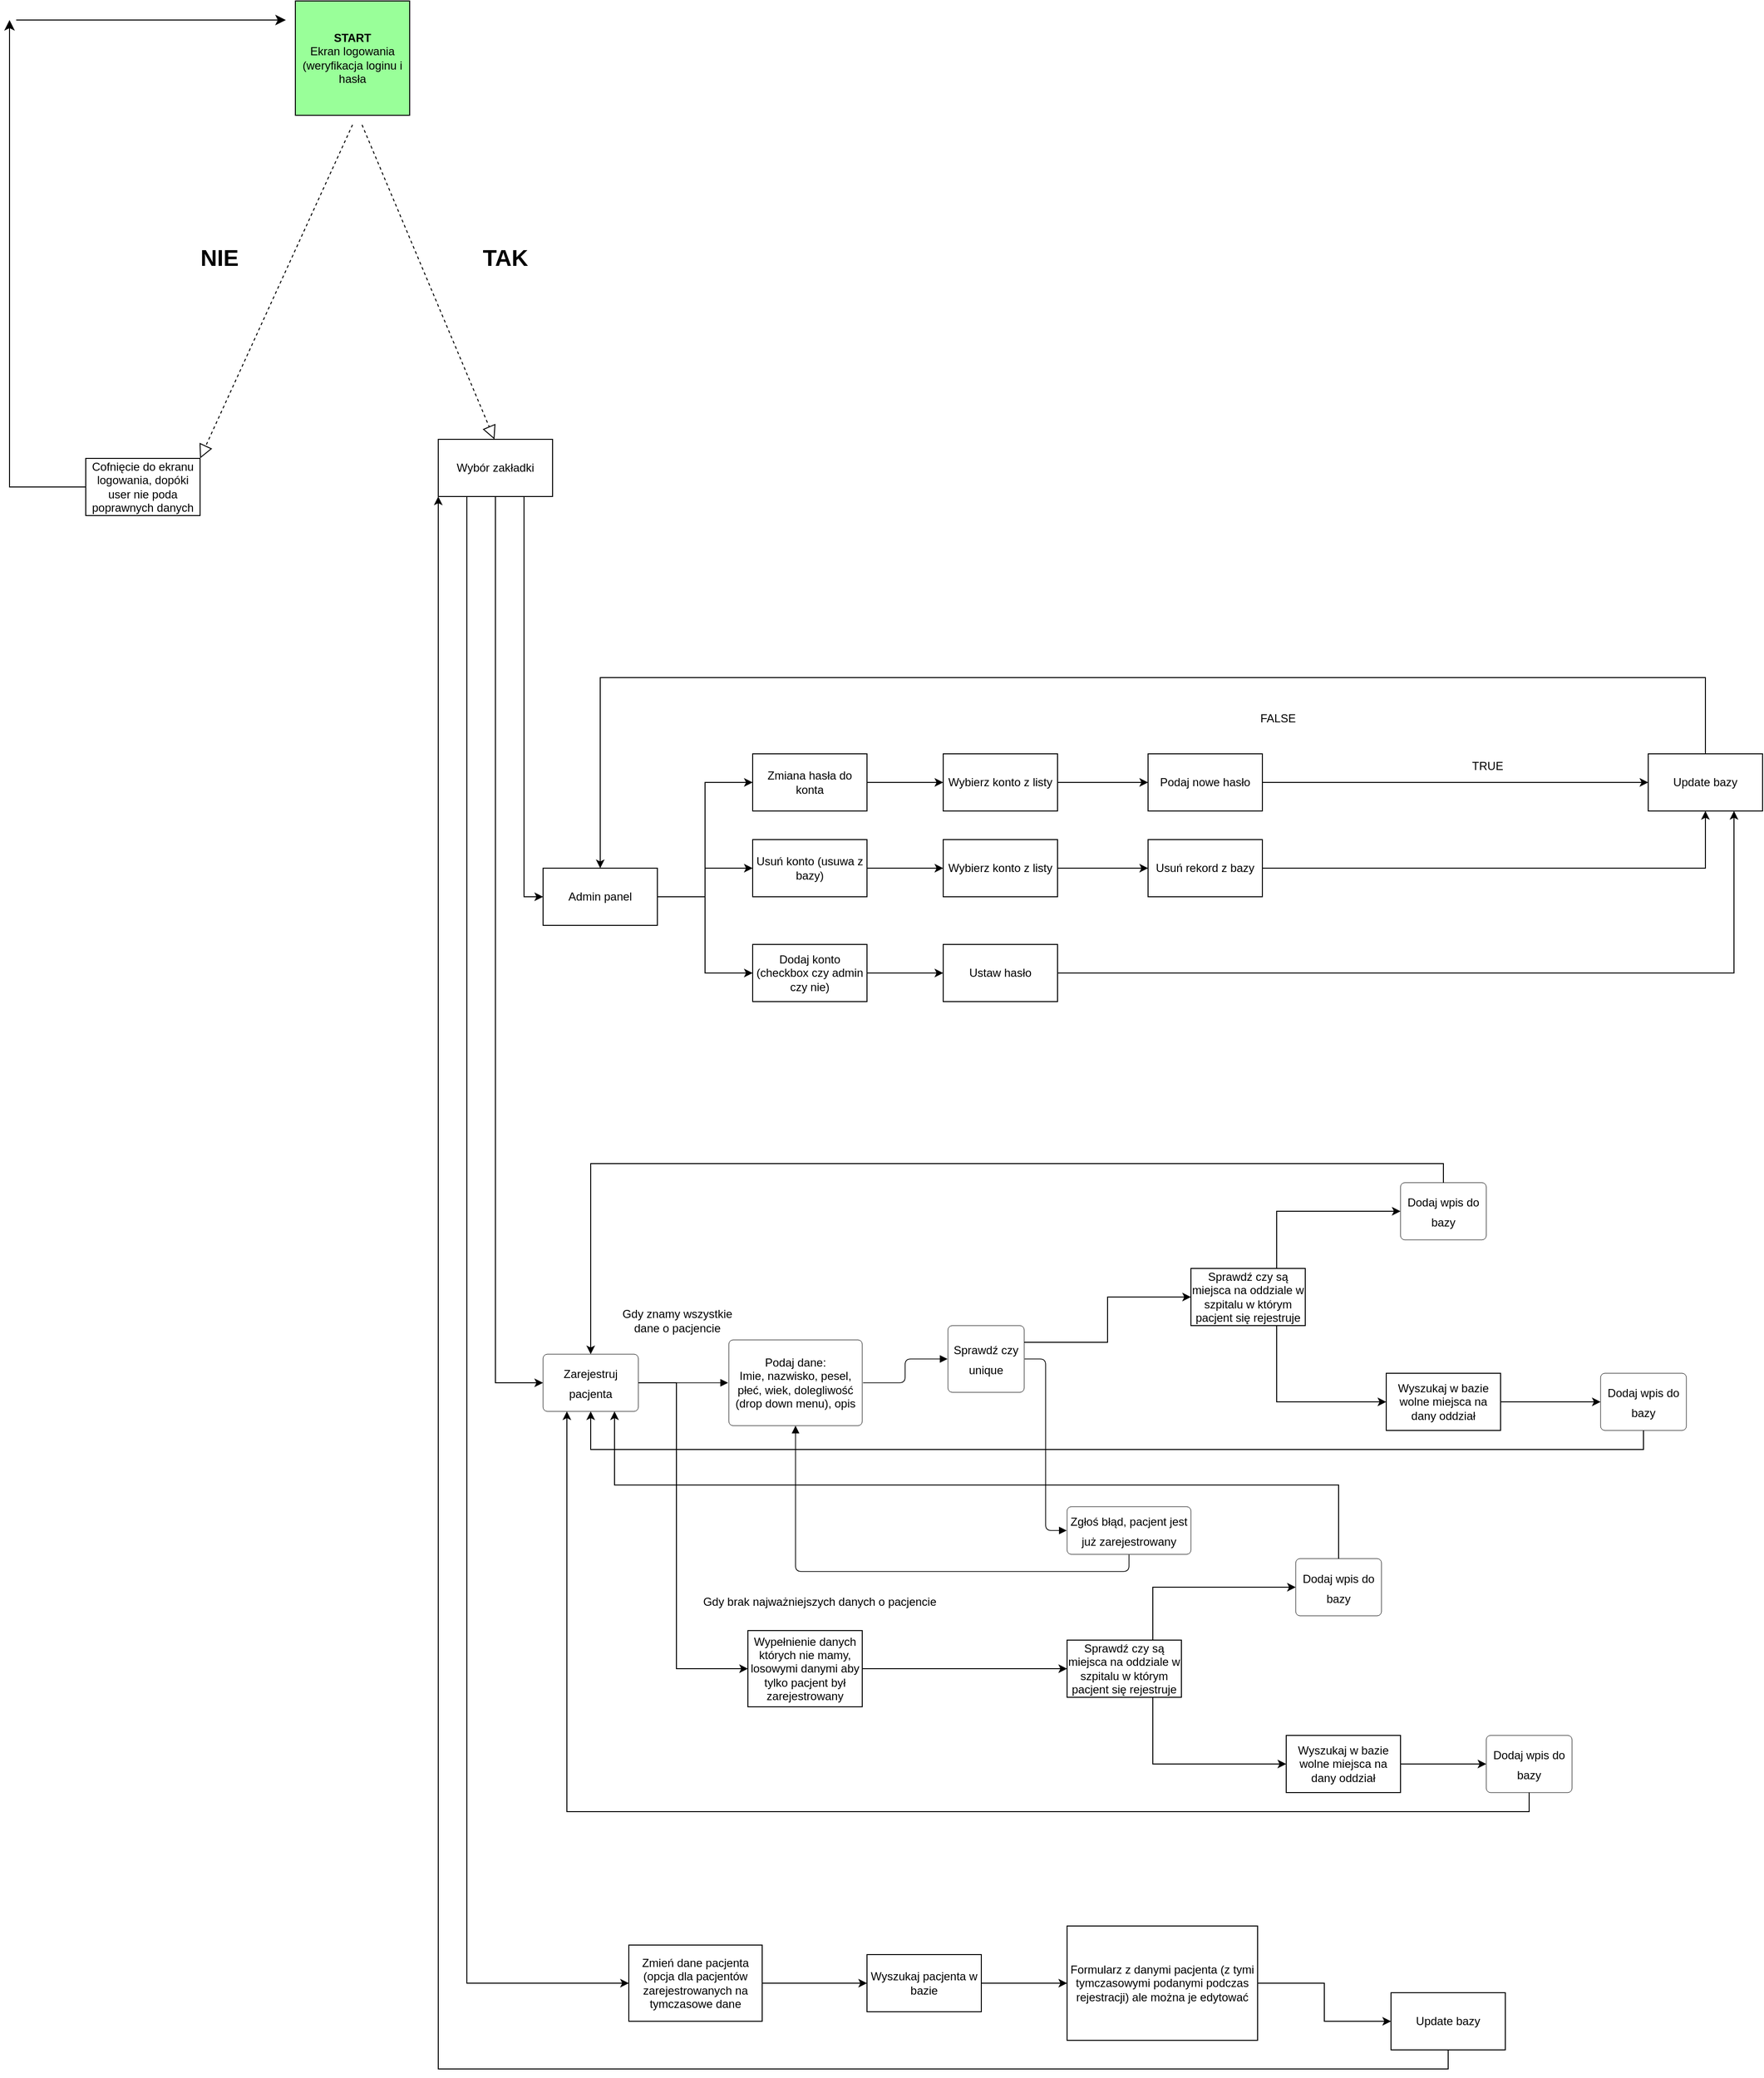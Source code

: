<mxfile version="26.1.1">
  <diagram name="Page-1" id="OUS0PWmk_vwia6fhGXmD">
    <mxGraphModel dx="1356" dy="786" grid="1" gridSize="10" guides="1" tooltips="1" connect="1" arrows="1" fold="1" page="1" pageScale="1" pageWidth="850" pageHeight="1100" math="0" shadow="0">
      <root>
        <mxCell id="0" />
        <mxCell id="1" parent="0" />
        <mxCell id="SpCde-NSSsBrFKPFqScu-3" value="&lt;b&gt;START&lt;/b&gt;&lt;div&gt;Ekran logowania (weryfikacja loginu i hasła&lt;/div&gt;" style="whiteSpace=wrap;html=1;aspect=fixed;fillColor=light-dark(#99FF99,var(--ge-dark-color, #121212));" parent="1" vertex="1">
          <mxGeometry x="400" y="20" width="120" height="120" as="geometry" />
        </mxCell>
        <mxCell id="SCOQTc0J8dxGpAz6M6GE-23" style="edgeStyle=orthogonalEdgeStyle;rounded=0;orthogonalLoop=1;jettySize=auto;html=1;exitX=0.75;exitY=1;exitDx=0;exitDy=0;entryX=0;entryY=0.5;entryDx=0;entryDy=0;" parent="1" source="SpCde-NSSsBrFKPFqScu-18" target="SpCde-NSSsBrFKPFqScu-20" edge="1">
          <mxGeometry relative="1" as="geometry" />
        </mxCell>
        <mxCell id="cDPZzkw62XriNiZtSJzO-2" style="edgeStyle=orthogonalEdgeStyle;rounded=0;orthogonalLoop=1;jettySize=auto;html=1;exitX=0.5;exitY=1;exitDx=0;exitDy=0;entryX=0;entryY=0.5;entryDx=0;entryDy=0;" edge="1" parent="1" source="SpCde-NSSsBrFKPFqScu-18" target="SpCde-NSSsBrFKPFqScu-71">
          <mxGeometry relative="1" as="geometry" />
        </mxCell>
        <mxCell id="cDPZzkw62XriNiZtSJzO-35" style="edgeStyle=orthogonalEdgeStyle;rounded=0;orthogonalLoop=1;jettySize=auto;html=1;exitX=0.25;exitY=1;exitDx=0;exitDy=0;entryX=0;entryY=0.5;entryDx=0;entryDy=0;" edge="1" parent="1" source="SpCde-NSSsBrFKPFqScu-18" target="cDPZzkw62XriNiZtSJzO-34">
          <mxGeometry relative="1" as="geometry" />
        </mxCell>
        <mxCell id="SpCde-NSSsBrFKPFqScu-18" value="Wybór zakładki" style="rounded=0;whiteSpace=wrap;html=1;" parent="1" vertex="1">
          <mxGeometry x="550" y="480" width="120" height="60" as="geometry" />
        </mxCell>
        <mxCell id="SpCde-NSSsBrFKPFqScu-30" style="edgeStyle=orthogonalEdgeStyle;rounded=0;orthogonalLoop=1;jettySize=auto;html=1;entryX=0;entryY=0.5;entryDx=0;entryDy=0;" parent="1" source="SpCde-NSSsBrFKPFqScu-20" target="SpCde-NSSsBrFKPFqScu-26" edge="1">
          <mxGeometry relative="1" as="geometry" />
        </mxCell>
        <mxCell id="SpCde-NSSsBrFKPFqScu-31" style="edgeStyle=orthogonalEdgeStyle;rounded=0;orthogonalLoop=1;jettySize=auto;html=1;entryX=0;entryY=0.5;entryDx=0;entryDy=0;" parent="1" source="SpCde-NSSsBrFKPFqScu-20" target="SpCde-NSSsBrFKPFqScu-27" edge="1">
          <mxGeometry relative="1" as="geometry" />
        </mxCell>
        <mxCell id="SpCde-NSSsBrFKPFqScu-33" style="edgeStyle=orthogonalEdgeStyle;rounded=0;orthogonalLoop=1;jettySize=auto;html=1;entryX=0;entryY=0.5;entryDx=0;entryDy=0;" parent="1" source="SpCde-NSSsBrFKPFqScu-20" target="SpCde-NSSsBrFKPFqScu-29" edge="1">
          <mxGeometry relative="1" as="geometry" />
        </mxCell>
        <mxCell id="SpCde-NSSsBrFKPFqScu-20" value="Admin panel" style="rounded=0;whiteSpace=wrap;html=1;" parent="1" vertex="1">
          <mxGeometry x="660" y="930" width="120" height="60" as="geometry" />
        </mxCell>
        <mxCell id="SpCde-NSSsBrFKPFqScu-35" style="edgeStyle=orthogonalEdgeStyle;rounded=0;orthogonalLoop=1;jettySize=auto;html=1;exitX=1;exitY=0.5;exitDx=0;exitDy=0;" parent="1" source="SpCde-NSSsBrFKPFqScu-26" target="SpCde-NSSsBrFKPFqScu-34" edge="1">
          <mxGeometry relative="1" as="geometry" />
        </mxCell>
        <mxCell id="SpCde-NSSsBrFKPFqScu-26" value="Zmiana hasła do konta" style="rounded=0;whiteSpace=wrap;html=1;" parent="1" vertex="1">
          <mxGeometry x="880" y="810" width="120" height="60" as="geometry" />
        </mxCell>
        <mxCell id="SCOQTc0J8dxGpAz6M6GE-18" style="edgeStyle=orthogonalEdgeStyle;rounded=0;orthogonalLoop=1;jettySize=auto;html=1;exitX=1;exitY=0.5;exitDx=0;exitDy=0;entryX=0;entryY=0.5;entryDx=0;entryDy=0;" parent="1" source="SpCde-NSSsBrFKPFqScu-27" target="SCOQTc0J8dxGpAz6M6GE-16" edge="1">
          <mxGeometry relative="1" as="geometry" />
        </mxCell>
        <mxCell id="SpCde-NSSsBrFKPFqScu-27" value="Dodaj konto (checkbox czy admin czy nie)" style="rounded=0;whiteSpace=wrap;html=1;" parent="1" vertex="1">
          <mxGeometry x="880" y="1010" width="120" height="60" as="geometry" />
        </mxCell>
        <mxCell id="SpCde-NSSsBrFKPFqScu-41" style="edgeStyle=orthogonalEdgeStyle;rounded=0;orthogonalLoop=1;jettySize=auto;html=1;entryX=0;entryY=0.5;entryDx=0;entryDy=0;" parent="1" source="SpCde-NSSsBrFKPFqScu-29" target="SpCde-NSSsBrFKPFqScu-40" edge="1">
          <mxGeometry relative="1" as="geometry" />
        </mxCell>
        <mxCell id="SpCde-NSSsBrFKPFqScu-29" value="Usuń konto (usuwa z bazy)" style="rounded=0;whiteSpace=wrap;html=1;" parent="1" vertex="1">
          <mxGeometry x="880" y="900" width="120" height="60" as="geometry" />
        </mxCell>
        <mxCell id="SpCde-NSSsBrFKPFqScu-49" style="edgeStyle=orthogonalEdgeStyle;rounded=0;orthogonalLoop=1;jettySize=auto;html=1;entryX=0;entryY=0.5;entryDx=0;entryDy=0;" parent="1" source="SpCde-NSSsBrFKPFqScu-34" target="SpCde-NSSsBrFKPFqScu-48" edge="1">
          <mxGeometry relative="1" as="geometry" />
        </mxCell>
        <mxCell id="SpCde-NSSsBrFKPFqScu-34" value="Wybierz konto z listy" style="rounded=0;whiteSpace=wrap;html=1;" parent="1" vertex="1">
          <mxGeometry x="1080" y="810" width="120" height="60" as="geometry" />
        </mxCell>
        <mxCell id="SpCde-NSSsBrFKPFqScu-40" value="Wybierz konto z listy" style="rounded=0;whiteSpace=wrap;html=1;" parent="1" vertex="1">
          <mxGeometry x="1080" y="900" width="120" height="60" as="geometry" />
        </mxCell>
        <mxCell id="SpCde-NSSsBrFKPFqScu-61" style="edgeStyle=orthogonalEdgeStyle;rounded=0;orthogonalLoop=1;jettySize=auto;html=1;entryX=0;entryY=0.5;entryDx=0;entryDy=0;exitX=1;exitY=0.5;exitDx=0;exitDy=0;" parent="1" source="SpCde-NSSsBrFKPFqScu-40" target="SpCde-NSSsBrFKPFqScu-60" edge="1">
          <mxGeometry relative="1" as="geometry">
            <mxPoint x="1410" y="930" as="sourcePoint" />
          </mxGeometry>
        </mxCell>
        <mxCell id="SCOQTc0J8dxGpAz6M6GE-12" style="edgeStyle=orthogonalEdgeStyle;rounded=0;orthogonalLoop=1;jettySize=auto;html=1;exitX=1;exitY=0.5;exitDx=0;exitDy=0;entryX=0;entryY=0.5;entryDx=0;entryDy=0;" parent="1" source="SpCde-NSSsBrFKPFqScu-48" target="SpCde-NSSsBrFKPFqScu-52" edge="1">
          <mxGeometry relative="1" as="geometry">
            <mxPoint x="1610" y="860" as="targetPoint" />
          </mxGeometry>
        </mxCell>
        <mxCell id="SpCde-NSSsBrFKPFqScu-48" value="Podaj nowe hasło" style="rounded=0;whiteSpace=wrap;html=1;" parent="1" vertex="1">
          <mxGeometry x="1295" y="810" width="120" height="60" as="geometry" />
        </mxCell>
        <mxCell id="SpCde-NSSsBrFKPFqScu-56" style="edgeStyle=orthogonalEdgeStyle;rounded=0;orthogonalLoop=1;jettySize=auto;html=1;entryX=0.5;entryY=0;entryDx=0;entryDy=0;" parent="1" source="SpCde-NSSsBrFKPFqScu-52" target="SpCde-NSSsBrFKPFqScu-20" edge="1">
          <mxGeometry relative="1" as="geometry">
            <mxPoint x="716" y="860" as="targetPoint" />
            <Array as="points">
              <mxPoint x="1880" y="730" />
              <mxPoint x="720" y="730" />
            </Array>
          </mxGeometry>
        </mxCell>
        <mxCell id="SpCde-NSSsBrFKPFqScu-52" value="Update bazy" style="rounded=0;whiteSpace=wrap;html=1;" parent="1" vertex="1">
          <mxGeometry x="1820" y="810" width="120" height="60" as="geometry" />
        </mxCell>
        <mxCell id="SpCde-NSSsBrFKPFqScu-54" value="TRUE" style="text;html=1;align=center;verticalAlign=middle;resizable=0;points=[];autosize=1;strokeColor=none;fillColor=none;" parent="1" vertex="1">
          <mxGeometry x="1621" y="808" width="60" height="30" as="geometry" />
        </mxCell>
        <mxCell id="SpCde-NSSsBrFKPFqScu-58" value="FALSE" style="text;html=1;align=center;verticalAlign=middle;resizable=0;points=[];autosize=1;strokeColor=none;fillColor=none;" parent="1" vertex="1">
          <mxGeometry x="1401" y="758" width="60" height="30" as="geometry" />
        </mxCell>
        <mxCell id="SCOQTc0J8dxGpAz6M6GE-15" style="edgeStyle=orthogonalEdgeStyle;rounded=0;orthogonalLoop=1;jettySize=auto;html=1;exitX=1;exitY=0.5;exitDx=0;exitDy=0;entryX=0.5;entryY=1;entryDx=0;entryDy=0;" parent="1" source="SpCde-NSSsBrFKPFqScu-60" target="SpCde-NSSsBrFKPFqScu-52" edge="1">
          <mxGeometry relative="1" as="geometry" />
        </mxCell>
        <mxCell id="SpCde-NSSsBrFKPFqScu-60" value="Usuń rekord z bazy" style="rounded=0;whiteSpace=wrap;html=1;" parent="1" vertex="1">
          <mxGeometry x="1295" y="900" width="120" height="60" as="geometry" />
        </mxCell>
        <mxCell id="SpCde-NSSsBrFKPFqScu-109" style="edgeStyle=orthogonalEdgeStyle;rounded=0;orthogonalLoop=1;jettySize=auto;html=1;exitX=1;exitY=0.5;exitDx=0;exitDy=0;entryX=0;entryY=0.5;entryDx=0;entryDy=0;" parent="1" source="SpCde-NSSsBrFKPFqScu-71" target="SpCde-NSSsBrFKPFqScu-108" edge="1">
          <mxGeometry relative="1" as="geometry">
            <Array as="points">
              <mxPoint x="800" y="1470" />
              <mxPoint x="800" y="1770" />
            </Array>
          </mxGeometry>
        </mxCell>
        <mxCell id="SpCde-NSSsBrFKPFqScu-71" value="&lt;font style=&quot;font-size: 12px;&quot;&gt;Zarejestruj pacjenta&lt;/font&gt;" style="html=1;overflow=block;blockSpacing=1;whiteSpace=wrap;fontSize=16.7;spacing=3.8;strokeColor=#000000;rounded=1;absoluteArcSize=1;arcSize=9;fillColor=#FFFFFF;strokeWidth=NaN;lucidId=I1L0MASSl4vp;" parent="1" vertex="1">
          <mxGeometry x="660" y="1440" width="100" height="60" as="geometry" />
        </mxCell>
        <mxCell id="SpCde-NSSsBrFKPFqScu-72" value="&lt;div&gt;Podaj dane:&lt;/div&gt;&lt;div&gt;Imie, nazwisko, pesel, płeć, wiek, dolegliwość (drop down menu), opis&lt;/div&gt;" style="html=1;overflow=block;blockSpacing=1;whiteSpace=wrap;fontSize=12;spacing=3.8;strokeColor=#000000;rounded=1;absoluteArcSize=1;arcSize=9;fillColor=#FFFFFF;strokeWidth=NaN;lucidId=LLM0kJN_poRK;" parent="1" vertex="1">
          <mxGeometry x="855" y="1425" width="140" height="90" as="geometry" />
        </mxCell>
        <mxCell id="SpCde-NSSsBrFKPFqScu-73" value="" style="html=1;jettySize=18;whiteSpace=wrap;fontSize=13;strokeColor=#000000;strokeOpacity=100;strokeWidth=0.8;rounded=1;arcSize=12;edgeStyle=orthogonalEdgeStyle;startArrow=none;endArrow=block;endFill=1;exitX=1.006;exitY=0.5;exitPerimeter=0;entryX=-0.006;entryY=0.5;entryPerimeter=0;lucidId=YLM05nJMedwr;fillColor=#FFFFFF;" parent="1" source="SpCde-NSSsBrFKPFqScu-71" target="SpCde-NSSsBrFKPFqScu-72" edge="1">
          <mxGeometry width="100" height="100" relative="1" as="geometry">
            <Array as="points" />
          </mxGeometry>
        </mxCell>
        <mxCell id="cDPZzkw62XriNiZtSJzO-5" style="edgeStyle=orthogonalEdgeStyle;rounded=0;orthogonalLoop=1;jettySize=auto;html=1;exitX=1;exitY=0.25;exitDx=0;exitDy=0;entryX=0;entryY=0.5;entryDx=0;entryDy=0;" edge="1" parent="1" source="SpCde-NSSsBrFKPFqScu-74" target="cDPZzkw62XriNiZtSJzO-3">
          <mxGeometry relative="1" as="geometry" />
        </mxCell>
        <mxCell id="SpCde-NSSsBrFKPFqScu-74" value="&lt;font style=&quot;font-size: 12px;&quot;&gt;Sprawdź czy unique&lt;/font&gt;" style="html=1;overflow=block;blockSpacing=1;whiteSpace=wrap;fontSize=16.7;spacing=3.8;strokeColor=#000000;rounded=1;absoluteArcSize=1;arcSize=9;fillColor=#FFFFFF;strokeWidth=NaN;lucidId=-LM0wSezDUcb;" parent="1" vertex="1">
          <mxGeometry x="1085" y="1410" width="80" height="70" as="geometry" />
        </mxCell>
        <mxCell id="SpCde-NSSsBrFKPFqScu-75" value="" style="html=1;jettySize=18;whiteSpace=wrap;fontSize=13;strokeColor=#000000;strokeOpacity=100;strokeWidth=0.8;rounded=1;arcSize=12;edgeStyle=orthogonalEdgeStyle;startArrow=none;endArrow=block;endFill=1;exitX=1.006;exitY=0.5;exitPerimeter=0;entryX=-0.006;entryY=0.5;entryPerimeter=0;lucidId=dMM0THEgKoj.;fillColor=#FFFFFF;" parent="1" source="SpCde-NSSsBrFKPFqScu-72" target="SpCde-NSSsBrFKPFqScu-74" edge="1">
          <mxGeometry width="100" height="100" relative="1" as="geometry">
            <Array as="points" />
          </mxGeometry>
        </mxCell>
        <mxCell id="cDPZzkw62XriNiZtSJzO-26" style="edgeStyle=orthogonalEdgeStyle;rounded=0;orthogonalLoop=1;jettySize=auto;html=1;exitX=0.5;exitY=0;exitDx=0;exitDy=0;entryX=0.5;entryY=0;entryDx=0;entryDy=0;" edge="1" parent="1" source="SpCde-NSSsBrFKPFqScu-76" target="SpCde-NSSsBrFKPFqScu-71">
          <mxGeometry relative="1" as="geometry" />
        </mxCell>
        <mxCell id="SpCde-NSSsBrFKPFqScu-76" value="&lt;font style=&quot;font-size: 12px;&quot;&gt;Dodaj wpis do bazy&lt;/font&gt;" style="html=1;overflow=block;blockSpacing=1;whiteSpace=wrap;fontSize=16.7;spacing=3.8;strokeColor=#000000;rounded=1;absoluteArcSize=1;arcSize=9;fillColor=#FFFFFF;strokeWidth=NaN;lucidId=UMM0QOrFBoV9;" parent="1" vertex="1">
          <mxGeometry x="1560" y="1260" width="90" height="60" as="geometry" />
        </mxCell>
        <mxCell id="SpCde-NSSsBrFKPFqScu-77" value="&lt;font style=&quot;font-size: 12px;&quot;&gt;Zgłoś błąd, pacjent jest już zarejestrowany&lt;/font&gt;" style="html=1;overflow=block;blockSpacing=1;whiteSpace=wrap;fontSize=16.7;spacing=3.8;strokeColor=#000000;rounded=1;absoluteArcSize=1;arcSize=9;fillColor=#FFFFFF;strokeWidth=NaN;lucidId=3MM0Af3yLaYJ;" parent="1" vertex="1">
          <mxGeometry x="1210" y="1600" width="130" height="50" as="geometry" />
        </mxCell>
        <mxCell id="SpCde-NSSsBrFKPFqScu-78" value="" style="html=1;jettySize=18;whiteSpace=wrap;fontSize=13;strokeColor=#000000;strokeOpacity=100;strokeWidth=0.8;rounded=1;arcSize=12;edgeStyle=orthogonalEdgeStyle;startArrow=none;endArrow=block;endFill=1;exitX=1.006;exitY=0.5;exitPerimeter=0;entryX=-0.003;entryY=0.5;entryPerimeter=0;lucidId=gNM01LHtXH5P;fillColor=#FFFFFF;" parent="1" source="SpCde-NSSsBrFKPFqScu-74" target="SpCde-NSSsBrFKPFqScu-77" edge="1">
          <mxGeometry width="100" height="100" relative="1" as="geometry">
            <Array as="points" />
          </mxGeometry>
        </mxCell>
        <mxCell id="SpCde-NSSsBrFKPFqScu-82" value="" style="html=1;jettySize=18;whiteSpace=wrap;fontSize=13;strokeColor=#000000;strokeOpacity=100;strokeWidth=0.8;rounded=1;arcSize=12;edgeStyle=orthogonalEdgeStyle;startArrow=none;endArrow=block;endFill=1;exitX=0.5;exitY=1.006;exitPerimeter=0;lucidId=vQM0afavARow;fillColor=#FFFFFF;entryX=0.5;entryY=1;entryDx=0;entryDy=0;" parent="1" source="SpCde-NSSsBrFKPFqScu-77" target="SpCde-NSSsBrFKPFqScu-72" edge="1">
          <mxGeometry width="100" height="100" relative="1" as="geometry">
            <Array as="points" />
            <mxPoint x="1340" y="1610" as="targetPoint" />
          </mxGeometry>
        </mxCell>
        <mxCell id="cDPZzkw62XriNiZtSJzO-33" style="edgeStyle=orthogonalEdgeStyle;rounded=0;orthogonalLoop=1;jettySize=auto;html=1;exitX=1;exitY=0.5;exitDx=0;exitDy=0;" edge="1" parent="1" source="SpCde-NSSsBrFKPFqScu-108" target="cDPZzkw62XriNiZtSJzO-23">
          <mxGeometry relative="1" as="geometry" />
        </mxCell>
        <mxCell id="SpCde-NSSsBrFKPFqScu-108" value="Wypełnienie danych których nie mamy, losowymi danymi aby tylko pacjent był zarejestrowany" style="rounded=0;whiteSpace=wrap;html=1;" parent="1" vertex="1">
          <mxGeometry x="875" y="1730" width="120" height="80" as="geometry" />
        </mxCell>
        <mxCell id="SpCde-NSSsBrFKPFqScu-110" value="Gdy brak najważniejszych danych o pacjencie" style="text;html=1;align=center;verticalAlign=middle;resizable=0;points=[];autosize=1;strokeColor=none;fillColor=none;" parent="1" vertex="1">
          <mxGeometry x="815" y="1684.5" width="270" height="30" as="geometry" />
        </mxCell>
        <mxCell id="SCOQTc0J8dxGpAz6M6GE-3" value="NIE" style="text;strokeColor=none;fillColor=none;html=1;fontSize=24;fontStyle=1;verticalAlign=middle;align=center;" parent="1" vertex="1">
          <mxGeometry x="270" y="270" width="100" height="40" as="geometry" />
        </mxCell>
        <mxCell id="SCOQTc0J8dxGpAz6M6GE-4" value="Cofnięcie do ekranu logowania, dopóki user nie poda poprawnych danych" style="rounded=0;whiteSpace=wrap;html=1;" parent="1" vertex="1">
          <mxGeometry x="180" y="500" width="120" height="60" as="geometry" />
        </mxCell>
        <mxCell id="SCOQTc0J8dxGpAz6M6GE-5" value="" style="edgeStyle=segmentEdgeStyle;endArrow=classic;html=1;curved=0;rounded=0;endSize=8;startSize=8;" parent="1" edge="1">
          <mxGeometry width="50" height="50" relative="1" as="geometry">
            <mxPoint x="180" y="530" as="sourcePoint" />
            <mxPoint x="100" y="40" as="targetPoint" />
          </mxGeometry>
        </mxCell>
        <mxCell id="SCOQTc0J8dxGpAz6M6GE-6" value="" style="edgeStyle=elbowEdgeStyle;elbow=horizontal;endArrow=classic;html=1;curved=0;rounded=0;endSize=8;startSize=8;" parent="1" edge="1">
          <mxGeometry width="50" height="50" relative="1" as="geometry">
            <mxPoint x="107" y="40" as="sourcePoint" />
            <mxPoint x="390" y="40" as="targetPoint" />
            <Array as="points">
              <mxPoint x="247" y="50" />
            </Array>
          </mxGeometry>
        </mxCell>
        <mxCell id="SCOQTc0J8dxGpAz6M6GE-8" value="" style="endArrow=block;dashed=1;endFill=0;endSize=12;html=1;rounded=0;entryX=1;entryY=0;entryDx=0;entryDy=0;" parent="1" target="SCOQTc0J8dxGpAz6M6GE-4" edge="1">
          <mxGeometry width="160" relative="1" as="geometry">
            <mxPoint x="460" y="150" as="sourcePoint" />
            <mxPoint x="460" y="400" as="targetPoint" />
          </mxGeometry>
        </mxCell>
        <mxCell id="SCOQTc0J8dxGpAz6M6GE-9" value="" style="endArrow=block;dashed=1;endFill=0;endSize=12;html=1;rounded=0;entryX=0.365;entryY=0;entryDx=0;entryDy=0;entryPerimeter=0;" parent="1" edge="1">
          <mxGeometry width="160" relative="1" as="geometry">
            <mxPoint x="470" y="150" as="sourcePoint" />
            <mxPoint x="609" y="480" as="targetPoint" />
          </mxGeometry>
        </mxCell>
        <mxCell id="SCOQTc0J8dxGpAz6M6GE-10" value="TAK" style="text;strokeColor=none;fillColor=none;html=1;fontSize=24;fontStyle=1;verticalAlign=middle;align=center;" parent="1" vertex="1">
          <mxGeometry x="570" y="270" width="100" height="40" as="geometry" />
        </mxCell>
        <mxCell id="SCOQTc0J8dxGpAz6M6GE-20" style="edgeStyle=orthogonalEdgeStyle;rounded=0;orthogonalLoop=1;jettySize=auto;html=1;exitX=1;exitY=0.5;exitDx=0;exitDy=0;entryX=0.75;entryY=1;entryDx=0;entryDy=0;" parent="1" source="SCOQTc0J8dxGpAz6M6GE-16" target="SpCde-NSSsBrFKPFqScu-52" edge="1">
          <mxGeometry relative="1" as="geometry" />
        </mxCell>
        <mxCell id="SCOQTc0J8dxGpAz6M6GE-16" value="Ustaw hasło" style="rounded=0;whiteSpace=wrap;html=1;" parent="1" vertex="1">
          <mxGeometry x="1080" y="1010" width="120" height="60" as="geometry" />
        </mxCell>
        <mxCell id="cDPZzkw62XriNiZtSJzO-7" style="edgeStyle=orthogonalEdgeStyle;rounded=0;orthogonalLoop=1;jettySize=auto;html=1;exitX=0.75;exitY=0;exitDx=0;exitDy=0;entryX=0;entryY=0.5;entryDx=0;entryDy=0;" edge="1" parent="1" source="cDPZzkw62XriNiZtSJzO-3" target="SpCde-NSSsBrFKPFqScu-76">
          <mxGeometry relative="1" as="geometry" />
        </mxCell>
        <mxCell id="cDPZzkw62XriNiZtSJzO-9" style="edgeStyle=orthogonalEdgeStyle;rounded=0;orthogonalLoop=1;jettySize=auto;html=1;exitX=0.75;exitY=1;exitDx=0;exitDy=0;entryX=0;entryY=0.5;entryDx=0;entryDy=0;" edge="1" parent="1" source="cDPZzkw62XriNiZtSJzO-3" target="cDPZzkw62XriNiZtSJzO-8">
          <mxGeometry relative="1" as="geometry" />
        </mxCell>
        <mxCell id="cDPZzkw62XriNiZtSJzO-3" value="Sprawdź czy są miejsca na oddziale w szpitalu w którym pacjent się rejestruje" style="rounded=0;whiteSpace=wrap;html=1;" vertex="1" parent="1">
          <mxGeometry x="1340" y="1350" width="120" height="60" as="geometry" />
        </mxCell>
        <mxCell id="cDPZzkw62XriNiZtSJzO-11" style="edgeStyle=orthogonalEdgeStyle;rounded=0;orthogonalLoop=1;jettySize=auto;html=1;exitX=1;exitY=0.5;exitDx=0;exitDy=0;entryX=0;entryY=0.5;entryDx=0;entryDy=0;" edge="1" parent="1" source="cDPZzkw62XriNiZtSJzO-8" target="cDPZzkw62XriNiZtSJzO-10">
          <mxGeometry relative="1" as="geometry" />
        </mxCell>
        <mxCell id="cDPZzkw62XriNiZtSJzO-8" value="Wyszukaj w bazie wolne miejsca na dany oddział" style="rounded=0;whiteSpace=wrap;html=1;" vertex="1" parent="1">
          <mxGeometry x="1545" y="1460" width="120" height="60" as="geometry" />
        </mxCell>
        <mxCell id="cDPZzkw62XriNiZtSJzO-27" style="edgeStyle=orthogonalEdgeStyle;rounded=0;orthogonalLoop=1;jettySize=auto;html=1;exitX=0.5;exitY=1;exitDx=0;exitDy=0;entryX=0.5;entryY=1;entryDx=0;entryDy=0;" edge="1" parent="1" source="cDPZzkw62XriNiZtSJzO-10" target="SpCde-NSSsBrFKPFqScu-71">
          <mxGeometry relative="1" as="geometry" />
        </mxCell>
        <mxCell id="cDPZzkw62XriNiZtSJzO-10" value="&lt;font style=&quot;font-size: 12px;&quot;&gt;Dodaj wpis do bazy&lt;/font&gt;" style="html=1;overflow=block;blockSpacing=1;whiteSpace=wrap;fontSize=16.7;spacing=3.8;strokeColor=#000000;rounded=1;absoluteArcSize=1;arcSize=9;fillColor=#FFFFFF;strokeWidth=NaN;lucidId=UMM0QOrFBoV9;" vertex="1" parent="1">
          <mxGeometry x="1770" y="1460" width="90" height="60" as="geometry" />
        </mxCell>
        <mxCell id="cDPZzkw62XriNiZtSJzO-13" value="Gdy znamy wszystkie dane o pacjencie" style="text;html=1;align=center;verticalAlign=middle;whiteSpace=wrap;rounded=0;" vertex="1" parent="1">
          <mxGeometry x="736" y="1385" width="130" height="40" as="geometry" />
        </mxCell>
        <mxCell id="cDPZzkw62XriNiZtSJzO-32" style="edgeStyle=orthogonalEdgeStyle;rounded=0;orthogonalLoop=1;jettySize=auto;html=1;exitX=0.5;exitY=0;exitDx=0;exitDy=0;entryX=0.75;entryY=1;entryDx=0;entryDy=0;" edge="1" parent="1" source="cDPZzkw62XriNiZtSJzO-20" target="SpCde-NSSsBrFKPFqScu-71">
          <mxGeometry relative="1" as="geometry" />
        </mxCell>
        <mxCell id="cDPZzkw62XriNiZtSJzO-20" value="&lt;font style=&quot;font-size: 12px;&quot;&gt;Dodaj wpis do bazy&lt;/font&gt;" style="html=1;overflow=block;blockSpacing=1;whiteSpace=wrap;fontSize=16.7;spacing=3.8;strokeColor=#000000;rounded=1;absoluteArcSize=1;arcSize=9;fillColor=#FFFFFF;strokeWidth=NaN;lucidId=UMM0QOrFBoV9;" vertex="1" parent="1">
          <mxGeometry x="1450" y="1654.5" width="90" height="60" as="geometry" />
        </mxCell>
        <mxCell id="cDPZzkw62XriNiZtSJzO-21" style="edgeStyle=orthogonalEdgeStyle;rounded=0;orthogonalLoop=1;jettySize=auto;html=1;exitX=0.75;exitY=0;exitDx=0;exitDy=0;entryX=0;entryY=0.5;entryDx=0;entryDy=0;" edge="1" parent="1" source="cDPZzkw62XriNiZtSJzO-23" target="cDPZzkw62XriNiZtSJzO-20">
          <mxGeometry relative="1" as="geometry" />
        </mxCell>
        <mxCell id="cDPZzkw62XriNiZtSJzO-22" style="edgeStyle=orthogonalEdgeStyle;rounded=0;orthogonalLoop=1;jettySize=auto;html=1;exitX=0.75;exitY=1;exitDx=0;exitDy=0;entryX=0;entryY=0.5;entryDx=0;entryDy=0;" edge="1" parent="1" source="cDPZzkw62XriNiZtSJzO-23" target="cDPZzkw62XriNiZtSJzO-28">
          <mxGeometry relative="1" as="geometry">
            <mxPoint x="1435" y="1884.5" as="targetPoint" />
          </mxGeometry>
        </mxCell>
        <mxCell id="cDPZzkw62XriNiZtSJzO-23" value="Sprawdź czy są miejsca na oddziale w szpitalu w którym pacjent się rejestruje" style="rounded=0;whiteSpace=wrap;html=1;" vertex="1" parent="1">
          <mxGeometry x="1210" y="1740" width="120" height="60" as="geometry" />
        </mxCell>
        <mxCell id="cDPZzkw62XriNiZtSJzO-30" style="edgeStyle=orthogonalEdgeStyle;rounded=0;orthogonalLoop=1;jettySize=auto;html=1;exitX=1;exitY=0.5;exitDx=0;exitDy=0;entryX=0;entryY=0.5;entryDx=0;entryDy=0;" edge="1" parent="1" source="cDPZzkw62XriNiZtSJzO-28" target="cDPZzkw62XriNiZtSJzO-29">
          <mxGeometry relative="1" as="geometry" />
        </mxCell>
        <mxCell id="cDPZzkw62XriNiZtSJzO-28" value="Wyszukaj w bazie wolne miejsca na dany oddział" style="rounded=0;whiteSpace=wrap;html=1;" vertex="1" parent="1">
          <mxGeometry x="1440" y="1840" width="120" height="60" as="geometry" />
        </mxCell>
        <mxCell id="cDPZzkw62XriNiZtSJzO-31" style="edgeStyle=orthogonalEdgeStyle;rounded=0;orthogonalLoop=1;jettySize=auto;html=1;exitX=0.5;exitY=1;exitDx=0;exitDy=0;entryX=0.25;entryY=1;entryDx=0;entryDy=0;" edge="1" parent="1" source="cDPZzkw62XriNiZtSJzO-29" target="SpCde-NSSsBrFKPFqScu-71">
          <mxGeometry relative="1" as="geometry" />
        </mxCell>
        <mxCell id="cDPZzkw62XriNiZtSJzO-29" value="&lt;font style=&quot;font-size: 12px;&quot;&gt;Dodaj wpis do bazy&lt;/font&gt;" style="html=1;overflow=block;blockSpacing=1;whiteSpace=wrap;fontSize=16.7;spacing=3.8;strokeColor=#000000;rounded=1;absoluteArcSize=1;arcSize=9;fillColor=#FFFFFF;strokeWidth=NaN;lucidId=UMM0QOrFBoV9;" vertex="1" parent="1">
          <mxGeometry x="1650" y="1840" width="90" height="60" as="geometry" />
        </mxCell>
        <mxCell id="cDPZzkw62XriNiZtSJzO-37" style="edgeStyle=orthogonalEdgeStyle;rounded=0;orthogonalLoop=1;jettySize=auto;html=1;exitX=1;exitY=0.5;exitDx=0;exitDy=0;entryX=0;entryY=0.5;entryDx=0;entryDy=0;" edge="1" parent="1" source="cDPZzkw62XriNiZtSJzO-34" target="cDPZzkw62XriNiZtSJzO-36">
          <mxGeometry relative="1" as="geometry" />
        </mxCell>
        <mxCell id="cDPZzkw62XriNiZtSJzO-34" value="Zmień dane pacjenta (opcja dla pacjentów zarejestrowanych na tymczasowe dane" style="rounded=0;whiteSpace=wrap;html=1;" vertex="1" parent="1">
          <mxGeometry x="750" y="2060" width="140" height="80" as="geometry" />
        </mxCell>
        <mxCell id="cDPZzkw62XriNiZtSJzO-39" style="edgeStyle=orthogonalEdgeStyle;rounded=0;orthogonalLoop=1;jettySize=auto;html=1;exitX=1;exitY=0.5;exitDx=0;exitDy=0;entryX=0;entryY=0.5;entryDx=0;entryDy=0;" edge="1" parent="1" source="cDPZzkw62XriNiZtSJzO-36" target="cDPZzkw62XriNiZtSJzO-38">
          <mxGeometry relative="1" as="geometry" />
        </mxCell>
        <mxCell id="cDPZzkw62XriNiZtSJzO-36" value="Wyszukaj pacjenta w bazie" style="rounded=0;whiteSpace=wrap;html=1;" vertex="1" parent="1">
          <mxGeometry x="1000" y="2070" width="120" height="60" as="geometry" />
        </mxCell>
        <mxCell id="cDPZzkw62XriNiZtSJzO-41" style="edgeStyle=orthogonalEdgeStyle;rounded=0;orthogonalLoop=1;jettySize=auto;html=1;exitX=1;exitY=0.5;exitDx=0;exitDy=0;entryX=0;entryY=0.5;entryDx=0;entryDy=0;" edge="1" parent="1" source="cDPZzkw62XriNiZtSJzO-38" target="cDPZzkw62XriNiZtSJzO-40">
          <mxGeometry relative="1" as="geometry" />
        </mxCell>
        <mxCell id="cDPZzkw62XriNiZtSJzO-38" value="Formularz z danymi pacjenta (z tymi tymczasowymi podanymi podczas rejestracji) ale można je edytować" style="rounded=0;whiteSpace=wrap;html=1;" vertex="1" parent="1">
          <mxGeometry x="1210" y="2040" width="200" height="120" as="geometry" />
        </mxCell>
        <mxCell id="cDPZzkw62XriNiZtSJzO-42" style="edgeStyle=orthogonalEdgeStyle;rounded=0;orthogonalLoop=1;jettySize=auto;html=1;exitX=0.5;exitY=1;exitDx=0;exitDy=0;entryX=0;entryY=1;entryDx=0;entryDy=0;" edge="1" parent="1" source="cDPZzkw62XriNiZtSJzO-40" target="SpCde-NSSsBrFKPFqScu-18">
          <mxGeometry relative="1" as="geometry" />
        </mxCell>
        <mxCell id="cDPZzkw62XriNiZtSJzO-40" value="Update bazy" style="rounded=0;whiteSpace=wrap;html=1;" vertex="1" parent="1">
          <mxGeometry x="1550" y="2110" width="120" height="60" as="geometry" />
        </mxCell>
      </root>
    </mxGraphModel>
  </diagram>
</mxfile>

